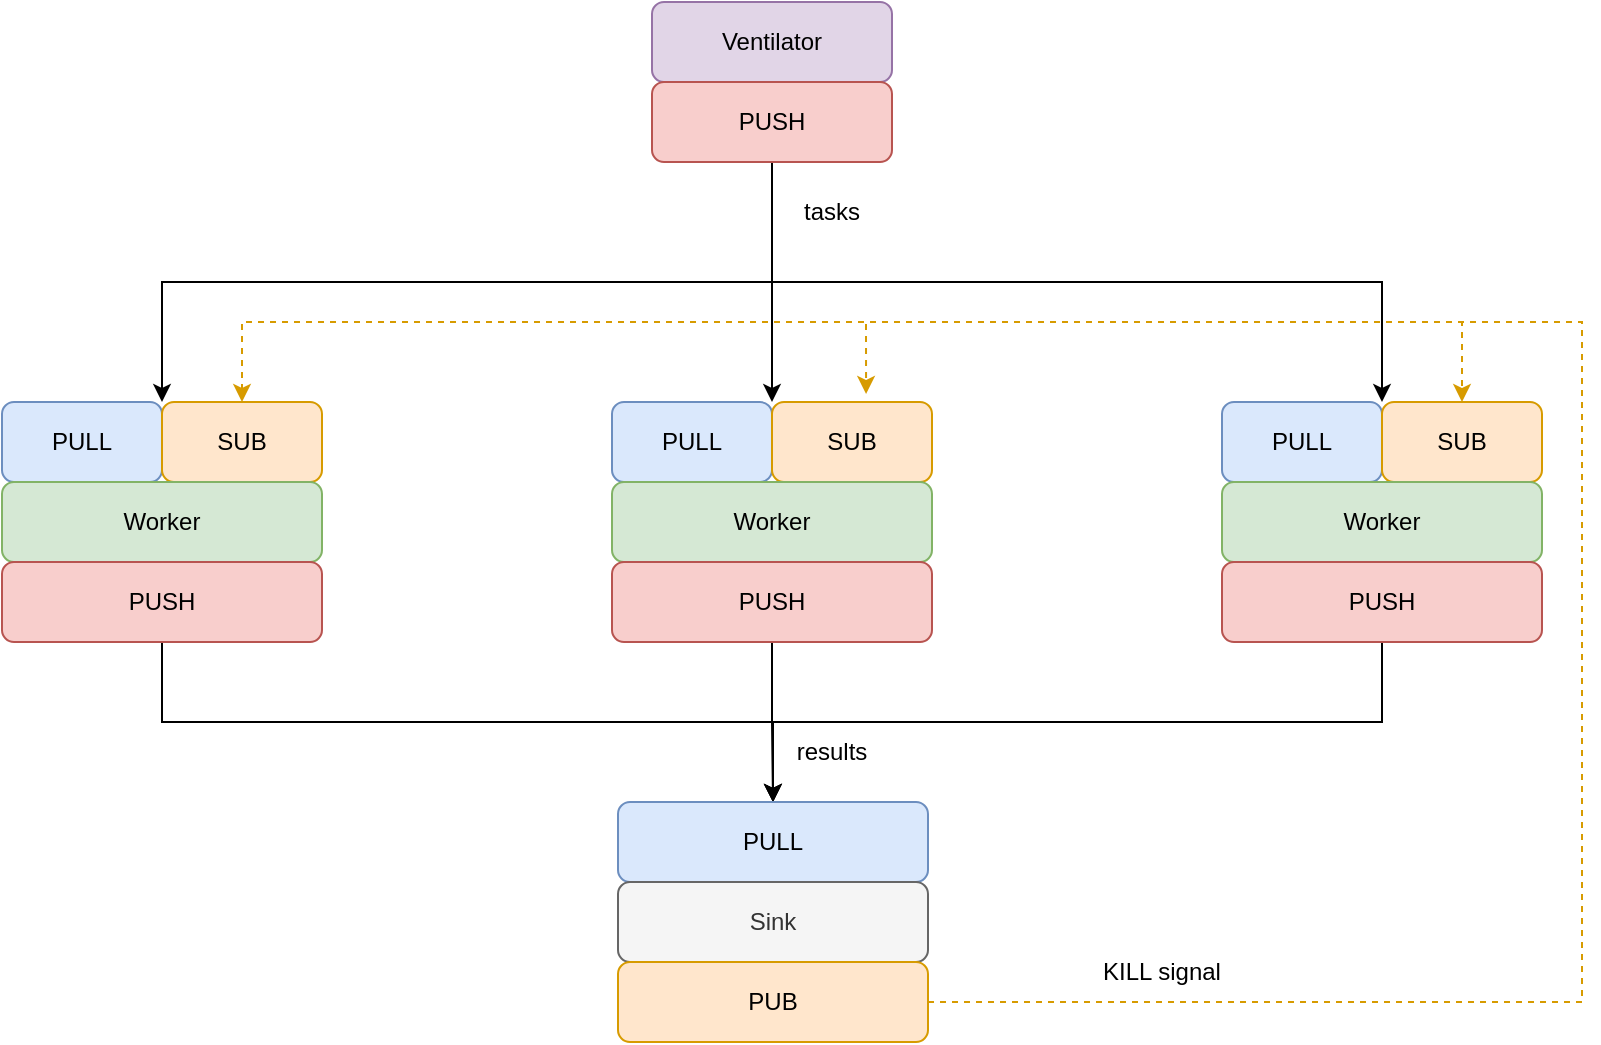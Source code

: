 <mxfile version="27.1.4">
  <diagram name="Page-1" id="Sq5pNmEgLtTAtylhHjtb">
    <mxGraphModel dx="1356" dy="763" grid="1" gridSize="10" guides="1" tooltips="1" connect="1" arrows="1" fold="1" page="1" pageScale="1" pageWidth="850" pageHeight="1100" math="0" shadow="0">
      <root>
        <mxCell id="0" />
        <mxCell id="1" parent="0" />
        <mxCell id="qx3mAR3tuk8ouNm3oXFx-1" value="Ventilator" style="rounded=1;whiteSpace=wrap;html=1;fillColor=#e1d5e7;strokeColor=#9673a6;" vertex="1" parent="1">
          <mxGeometry x="365" y="160" width="120" height="40" as="geometry" />
        </mxCell>
        <mxCell id="qx3mAR3tuk8ouNm3oXFx-15" style="edgeStyle=orthogonalEdgeStyle;rounded=0;orthogonalLoop=1;jettySize=auto;html=1;exitX=0.5;exitY=1;exitDx=0;exitDy=0;entryX=0;entryY=0;entryDx=0;entryDy=0;" edge="1" parent="1" source="qx3mAR3tuk8ouNm3oXFx-2" target="qx3mAR3tuk8ouNm3oXFx-8">
          <mxGeometry relative="1" as="geometry" />
        </mxCell>
        <mxCell id="qx3mAR3tuk8ouNm3oXFx-16" style="edgeStyle=orthogonalEdgeStyle;rounded=0;orthogonalLoop=1;jettySize=auto;html=1;exitX=0.5;exitY=1;exitDx=0;exitDy=0;entryX=0;entryY=0;entryDx=0;entryDy=0;" edge="1" parent="1" source="qx3mAR3tuk8ouNm3oXFx-2" target="qx3mAR3tuk8ouNm3oXFx-4">
          <mxGeometry relative="1" as="geometry" />
        </mxCell>
        <mxCell id="qx3mAR3tuk8ouNm3oXFx-17" style="edgeStyle=orthogonalEdgeStyle;rounded=0;orthogonalLoop=1;jettySize=auto;html=1;exitX=0.5;exitY=1;exitDx=0;exitDy=0;entryX=1;entryY=0;entryDx=0;entryDy=0;" edge="1" parent="1" source="qx3mAR3tuk8ouNm3oXFx-2" target="qx3mAR3tuk8ouNm3oXFx-11">
          <mxGeometry relative="1" as="geometry" />
        </mxCell>
        <mxCell id="qx3mAR3tuk8ouNm3oXFx-2" value="PUSH" style="rounded=1;whiteSpace=wrap;html=1;fillColor=#f8cecc;strokeColor=#b85450;" vertex="1" parent="1">
          <mxGeometry x="365" y="200" width="120" height="40" as="geometry" />
        </mxCell>
        <mxCell id="qx3mAR3tuk8ouNm3oXFx-3" value="PULL" style="rounded=1;whiteSpace=wrap;html=1;fillColor=#dae8fc;strokeColor=#6c8ebf;" vertex="1" parent="1">
          <mxGeometry x="40" y="360" width="80" height="40" as="geometry" />
        </mxCell>
        <mxCell id="qx3mAR3tuk8ouNm3oXFx-4" value="SUB" style="rounded=1;whiteSpace=wrap;html=1;fillColor=#ffe6cc;strokeColor=#d79b00;" vertex="1" parent="1">
          <mxGeometry x="120" y="360" width="80" height="40" as="geometry" />
        </mxCell>
        <mxCell id="qx3mAR3tuk8ouNm3oXFx-5" value="Worker" style="rounded=1;whiteSpace=wrap;html=1;fillColor=#d5e8d4;strokeColor=#82b366;" vertex="1" parent="1">
          <mxGeometry x="40" y="400" width="160" height="40" as="geometry" />
        </mxCell>
        <mxCell id="qx3mAR3tuk8ouNm3oXFx-23" style="edgeStyle=orthogonalEdgeStyle;rounded=0;orthogonalLoop=1;jettySize=auto;html=1;exitX=0.5;exitY=1;exitDx=0;exitDy=0;entryX=0.5;entryY=0;entryDx=0;entryDy=0;" edge="1" parent="1" source="qx3mAR3tuk8ouNm3oXFx-6" target="qx3mAR3tuk8ouNm3oXFx-18">
          <mxGeometry relative="1" as="geometry" />
        </mxCell>
        <mxCell id="qx3mAR3tuk8ouNm3oXFx-6" value="PUSH" style="rounded=1;whiteSpace=wrap;html=1;fillColor=#f8cecc;strokeColor=#b85450;" vertex="1" parent="1">
          <mxGeometry x="40" y="440" width="160" height="40" as="geometry" />
        </mxCell>
        <mxCell id="qx3mAR3tuk8ouNm3oXFx-7" value="PULL" style="rounded=1;whiteSpace=wrap;html=1;fillColor=#dae8fc;strokeColor=#6c8ebf;" vertex="1" parent="1">
          <mxGeometry x="345" y="360" width="80" height="40" as="geometry" />
        </mxCell>
        <mxCell id="qx3mAR3tuk8ouNm3oXFx-8" value="SUB" style="rounded=1;whiteSpace=wrap;html=1;fillColor=#ffe6cc;strokeColor=#d79b00;" vertex="1" parent="1">
          <mxGeometry x="425" y="360" width="80" height="40" as="geometry" />
        </mxCell>
        <mxCell id="qx3mAR3tuk8ouNm3oXFx-9" value="Worker" style="rounded=1;whiteSpace=wrap;html=1;fillColor=#d5e8d4;strokeColor=#82b366;" vertex="1" parent="1">
          <mxGeometry x="345" y="400" width="160" height="40" as="geometry" />
        </mxCell>
        <mxCell id="qx3mAR3tuk8ouNm3oXFx-22" style="edgeStyle=orthogonalEdgeStyle;rounded=0;orthogonalLoop=1;jettySize=auto;html=1;exitX=0.5;exitY=1;exitDx=0;exitDy=0;entryX=0.5;entryY=0;entryDx=0;entryDy=0;" edge="1" parent="1" source="qx3mAR3tuk8ouNm3oXFx-10" target="qx3mAR3tuk8ouNm3oXFx-18">
          <mxGeometry relative="1" as="geometry" />
        </mxCell>
        <mxCell id="qx3mAR3tuk8ouNm3oXFx-10" value="PUSH" style="rounded=1;whiteSpace=wrap;html=1;fillColor=#f8cecc;strokeColor=#b85450;" vertex="1" parent="1">
          <mxGeometry x="345" y="440" width="160" height="40" as="geometry" />
        </mxCell>
        <mxCell id="qx3mAR3tuk8ouNm3oXFx-11" value="PULL" style="rounded=1;whiteSpace=wrap;html=1;fillColor=#dae8fc;strokeColor=#6c8ebf;" vertex="1" parent="1">
          <mxGeometry x="650" y="360" width="80" height="40" as="geometry" />
        </mxCell>
        <mxCell id="qx3mAR3tuk8ouNm3oXFx-12" value="SUB" style="rounded=1;whiteSpace=wrap;html=1;fillColor=#ffe6cc;strokeColor=#d79b00;" vertex="1" parent="1">
          <mxGeometry x="730" y="360" width="80" height="40" as="geometry" />
        </mxCell>
        <mxCell id="qx3mAR3tuk8ouNm3oXFx-13" value="Worker" style="rounded=1;whiteSpace=wrap;html=1;fillColor=#d5e8d4;strokeColor=#82b366;" vertex="1" parent="1">
          <mxGeometry x="650" y="400" width="160" height="40" as="geometry" />
        </mxCell>
        <mxCell id="qx3mAR3tuk8ouNm3oXFx-24" style="edgeStyle=orthogonalEdgeStyle;rounded=0;orthogonalLoop=1;jettySize=auto;html=1;exitX=0.5;exitY=1;exitDx=0;exitDy=0;entryX=0.5;entryY=0;entryDx=0;entryDy=0;" edge="1" parent="1" source="qx3mAR3tuk8ouNm3oXFx-14" target="qx3mAR3tuk8ouNm3oXFx-18">
          <mxGeometry relative="1" as="geometry" />
        </mxCell>
        <mxCell id="qx3mAR3tuk8ouNm3oXFx-14" value="PUSH" style="rounded=1;whiteSpace=wrap;html=1;fillColor=#f8cecc;strokeColor=#b85450;" vertex="1" parent="1">
          <mxGeometry x="650" y="440" width="160" height="40" as="geometry" />
        </mxCell>
        <mxCell id="qx3mAR3tuk8ouNm3oXFx-18" value="PULL" style="rounded=1;whiteSpace=wrap;html=1;fillColor=#dae8fc;strokeColor=#6c8ebf;" vertex="1" parent="1">
          <mxGeometry x="348" y="560" width="155" height="40" as="geometry" />
        </mxCell>
        <mxCell id="qx3mAR3tuk8ouNm3oXFx-20" value="Sink" style="rounded=1;whiteSpace=wrap;html=1;fillColor=#f5f5f5;fontColor=#333333;strokeColor=#666666;" vertex="1" parent="1">
          <mxGeometry x="348" y="600" width="155" height="40" as="geometry" />
        </mxCell>
        <mxCell id="qx3mAR3tuk8ouNm3oXFx-25" style="edgeStyle=orthogonalEdgeStyle;rounded=0;orthogonalLoop=1;jettySize=auto;html=1;exitX=1;exitY=0.5;exitDx=0;exitDy=0;entryX=0.5;entryY=0;entryDx=0;entryDy=0;dashed=1;fillColor=#ffe6cc;strokeColor=#d79b00;" edge="1" parent="1" source="qx3mAR3tuk8ouNm3oXFx-21" target="qx3mAR3tuk8ouNm3oXFx-4">
          <mxGeometry relative="1" as="geometry">
            <Array as="points">
              <mxPoint x="830" y="660" />
              <mxPoint x="830" y="320" />
              <mxPoint x="160" y="320" />
            </Array>
          </mxGeometry>
        </mxCell>
        <mxCell id="qx3mAR3tuk8ouNm3oXFx-27" style="edgeStyle=orthogonalEdgeStyle;rounded=0;orthogonalLoop=1;jettySize=auto;html=1;exitX=1;exitY=0.5;exitDx=0;exitDy=0;entryX=0.5;entryY=0;entryDx=0;entryDy=0;dashed=1;fillColor=#ffe6cc;strokeColor=#d79b00;" edge="1" parent="1" source="qx3mAR3tuk8ouNm3oXFx-21" target="qx3mAR3tuk8ouNm3oXFx-12">
          <mxGeometry relative="1" as="geometry">
            <Array as="points">
              <mxPoint x="830" y="660" />
              <mxPoint x="830" y="320" />
              <mxPoint x="770" y="320" />
            </Array>
          </mxGeometry>
        </mxCell>
        <mxCell id="qx3mAR3tuk8ouNm3oXFx-21" value="PUB" style="rounded=1;whiteSpace=wrap;html=1;fillColor=#ffe6cc;strokeColor=#d79b00;" vertex="1" parent="1">
          <mxGeometry x="348" y="640" width="155" height="40" as="geometry" />
        </mxCell>
        <mxCell id="qx3mAR3tuk8ouNm3oXFx-26" style="edgeStyle=orthogonalEdgeStyle;rounded=0;orthogonalLoop=1;jettySize=auto;html=1;exitX=1;exitY=0.5;exitDx=0;exitDy=0;entryX=0.588;entryY=-0.1;entryDx=0;entryDy=0;entryPerimeter=0;dashed=1;fillColor=#ffe6cc;strokeColor=#d79b00;" edge="1" parent="1" source="qx3mAR3tuk8ouNm3oXFx-21" target="qx3mAR3tuk8ouNm3oXFx-8">
          <mxGeometry relative="1" as="geometry">
            <Array as="points">
              <mxPoint x="830" y="660" />
              <mxPoint x="830" y="320" />
              <mxPoint x="472" y="320" />
            </Array>
          </mxGeometry>
        </mxCell>
        <mxCell id="qx3mAR3tuk8ouNm3oXFx-28" value="tasks" style="text;html=1;align=center;verticalAlign=middle;whiteSpace=wrap;rounded=0;" vertex="1" parent="1">
          <mxGeometry x="425" y="250" width="60" height="30" as="geometry" />
        </mxCell>
        <mxCell id="qx3mAR3tuk8ouNm3oXFx-29" value="results" style="text;html=1;align=center;verticalAlign=middle;whiteSpace=wrap;rounded=0;" vertex="1" parent="1">
          <mxGeometry x="425" y="520" width="60" height="30" as="geometry" />
        </mxCell>
        <mxCell id="qx3mAR3tuk8ouNm3oXFx-30" value="KILL signal" style="text;html=1;align=center;verticalAlign=middle;whiteSpace=wrap;rounded=0;" vertex="1" parent="1">
          <mxGeometry x="580" y="630" width="80" height="30" as="geometry" />
        </mxCell>
      </root>
    </mxGraphModel>
  </diagram>
</mxfile>
